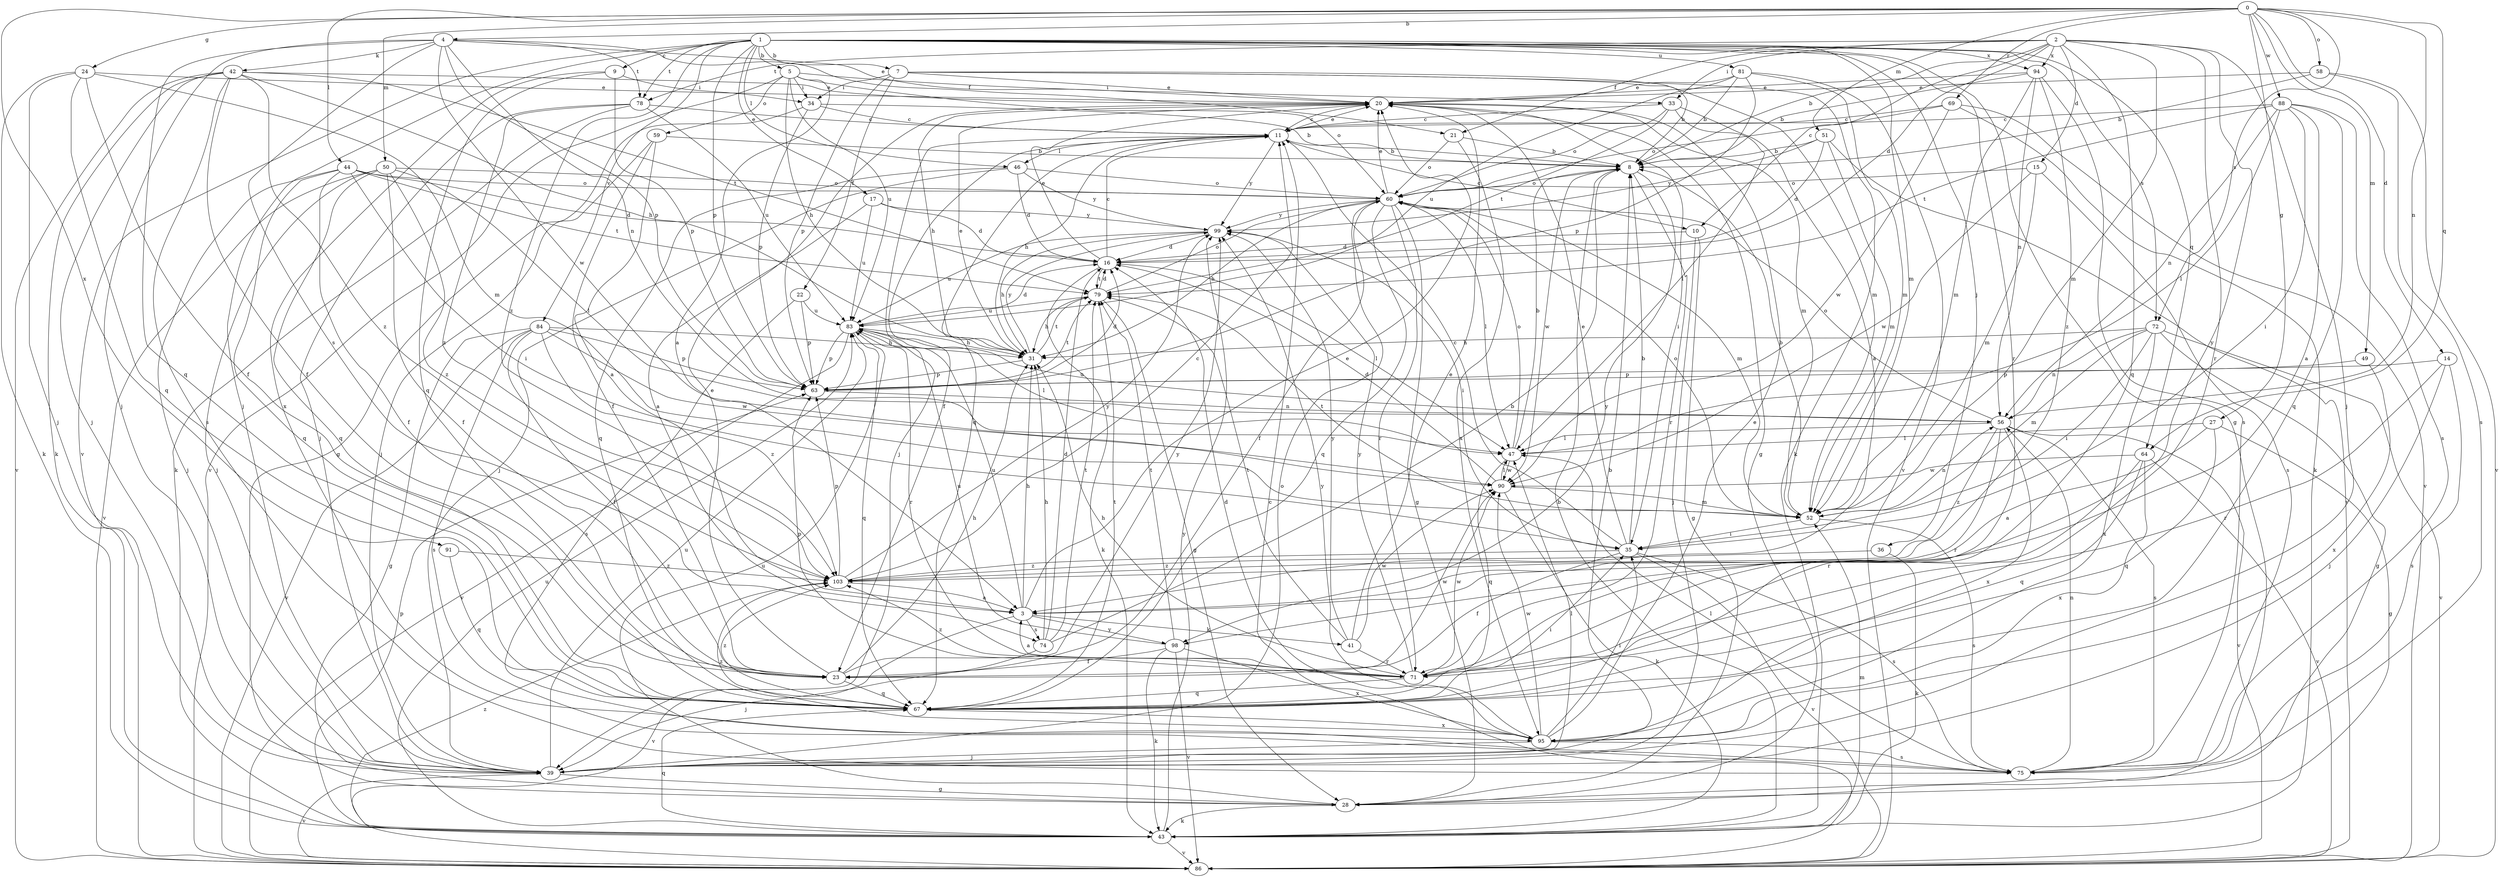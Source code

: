 strict digraph  {
0;
1;
2;
3;
4;
5;
7;
8;
9;
10;
11;
14;
15;
16;
17;
20;
21;
22;
23;
24;
27;
28;
31;
33;
34;
35;
36;
39;
41;
42;
43;
44;
46;
47;
49;
50;
51;
52;
56;
58;
59;
60;
63;
64;
67;
69;
71;
72;
74;
75;
78;
79;
81;
83;
84;
86;
88;
90;
91;
94;
95;
98;
99;
103;
0 -> 4  [label=b];
0 -> 14  [label=d];
0 -> 24  [label=g];
0 -> 27  [label=g];
0 -> 44  [label=l];
0 -> 49  [label=m];
0 -> 50  [label=m];
0 -> 51  [label=m];
0 -> 56  [label=n];
0 -> 58  [label=o];
0 -> 64  [label=q];
0 -> 69  [label=r];
0 -> 72  [label=s];
0 -> 88  [label=w];
0 -> 91  [label=x];
1 -> 5  [label=b];
1 -> 7  [label=b];
1 -> 9  [label=c];
1 -> 17  [label=e];
1 -> 28  [label=g];
1 -> 36  [label=j];
1 -> 39  [label=j];
1 -> 46  [label=l];
1 -> 52  [label=m];
1 -> 63  [label=p];
1 -> 64  [label=q];
1 -> 71  [label=r];
1 -> 72  [label=s];
1 -> 78  [label=t];
1 -> 81  [label=u];
1 -> 84  [label=v];
1 -> 86  [label=v];
1 -> 94  [label=x];
1 -> 103  [label=z];
2 -> 8  [label=b];
2 -> 10  [label=c];
2 -> 15  [label=d];
2 -> 16  [label=d];
2 -> 21  [label=f];
2 -> 33  [label=i];
2 -> 39  [label=j];
2 -> 52  [label=m];
2 -> 67  [label=q];
2 -> 71  [label=r];
2 -> 78  [label=t];
2 -> 94  [label=x];
2 -> 98  [label=y];
3 -> 20  [label=e];
3 -> 31  [label=h];
3 -> 41  [label=k];
3 -> 74  [label=s];
3 -> 83  [label=u];
3 -> 86  [label=v];
3 -> 98  [label=y];
4 -> 20  [label=e];
4 -> 21  [label=f];
4 -> 39  [label=j];
4 -> 42  [label=k];
4 -> 56  [label=n];
4 -> 63  [label=p];
4 -> 67  [label=q];
4 -> 74  [label=s];
4 -> 78  [label=t];
4 -> 90  [label=w];
5 -> 3  [label=a];
5 -> 31  [label=h];
5 -> 33  [label=i];
5 -> 34  [label=i];
5 -> 59  [label=o];
5 -> 60  [label=o];
5 -> 83  [label=u];
5 -> 86  [label=v];
7 -> 8  [label=b];
7 -> 20  [label=e];
7 -> 22  [label=f];
7 -> 34  [label=i];
7 -> 43  [label=k];
7 -> 52  [label=m];
7 -> 63  [label=p];
8 -> 60  [label=o];
8 -> 71  [label=r];
8 -> 90  [label=w];
8 -> 98  [label=y];
9 -> 34  [label=i];
9 -> 63  [label=p];
9 -> 67  [label=q];
9 -> 95  [label=x];
10 -> 16  [label=d];
10 -> 28  [label=g];
10 -> 39  [label=j];
11 -> 8  [label=b];
11 -> 10  [label=c];
11 -> 20  [label=e];
11 -> 23  [label=f];
11 -> 31  [label=h];
11 -> 39  [label=j];
11 -> 46  [label=l];
11 -> 67  [label=q];
11 -> 99  [label=y];
14 -> 39  [label=j];
14 -> 63  [label=p];
14 -> 71  [label=r];
14 -> 75  [label=s];
15 -> 52  [label=m];
15 -> 60  [label=o];
15 -> 75  [label=s];
15 -> 90  [label=w];
16 -> 11  [label=c];
16 -> 20  [label=e];
16 -> 43  [label=k];
16 -> 47  [label=l];
16 -> 79  [label=t];
17 -> 3  [label=a];
17 -> 16  [label=d];
17 -> 83  [label=u];
17 -> 99  [label=y];
20 -> 11  [label=c];
20 -> 28  [label=g];
20 -> 31  [label=h];
20 -> 35  [label=i];
20 -> 52  [label=m];
21 -> 8  [label=b];
21 -> 60  [label=o];
21 -> 95  [label=x];
22 -> 63  [label=p];
22 -> 75  [label=s];
22 -> 83  [label=u];
23 -> 20  [label=e];
23 -> 31  [label=h];
23 -> 67  [label=q];
23 -> 90  [label=w];
23 -> 99  [label=y];
24 -> 20  [label=e];
24 -> 23  [label=f];
24 -> 39  [label=j];
24 -> 43  [label=k];
24 -> 52  [label=m];
24 -> 67  [label=q];
27 -> 3  [label=a];
27 -> 28  [label=g];
27 -> 47  [label=l];
27 -> 67  [label=q];
28 -> 43  [label=k];
28 -> 83  [label=u];
31 -> 20  [label=e];
31 -> 63  [label=p];
31 -> 79  [label=t];
31 -> 99  [label=y];
33 -> 3  [label=a];
33 -> 11  [label=c];
33 -> 47  [label=l];
33 -> 60  [label=o];
33 -> 79  [label=t];
34 -> 8  [label=b];
34 -> 11  [label=c];
34 -> 28  [label=g];
34 -> 63  [label=p];
35 -> 8  [label=b];
35 -> 11  [label=c];
35 -> 20  [label=e];
35 -> 23  [label=f];
35 -> 75  [label=s];
35 -> 86  [label=v];
35 -> 103  [label=z];
36 -> 43  [label=k];
36 -> 103  [label=z];
39 -> 8  [label=b];
39 -> 28  [label=g];
39 -> 47  [label=l];
39 -> 60  [label=o];
39 -> 83  [label=u];
39 -> 86  [label=v];
41 -> 20  [label=e];
41 -> 71  [label=r];
41 -> 79  [label=t];
41 -> 90  [label=w];
41 -> 99  [label=y];
42 -> 20  [label=e];
42 -> 23  [label=f];
42 -> 31  [label=h];
42 -> 39  [label=j];
42 -> 43  [label=k];
42 -> 75  [label=s];
42 -> 79  [label=t];
42 -> 86  [label=v];
42 -> 103  [label=z];
43 -> 8  [label=b];
43 -> 52  [label=m];
43 -> 63  [label=p];
43 -> 67  [label=q];
43 -> 83  [label=u];
43 -> 86  [label=v];
43 -> 99  [label=y];
43 -> 103  [label=z];
44 -> 16  [label=d];
44 -> 23  [label=f];
44 -> 35  [label=i];
44 -> 39  [label=j];
44 -> 60  [label=o];
44 -> 67  [label=q];
44 -> 79  [label=t];
46 -> 16  [label=d];
46 -> 39  [label=j];
46 -> 60  [label=o];
46 -> 67  [label=q];
46 -> 99  [label=y];
47 -> 8  [label=b];
47 -> 60  [label=o];
47 -> 67  [label=q];
47 -> 90  [label=w];
49 -> 63  [label=p];
49 -> 95  [label=x];
50 -> 23  [label=f];
50 -> 39  [label=j];
50 -> 47  [label=l];
50 -> 60  [label=o];
50 -> 67  [label=q];
50 -> 86  [label=v];
50 -> 103  [label=z];
51 -> 8  [label=b];
51 -> 16  [label=d];
51 -> 52  [label=m];
51 -> 86  [label=v];
51 -> 99  [label=y];
52 -> 8  [label=b];
52 -> 35  [label=i];
52 -> 56  [label=n];
52 -> 60  [label=o];
52 -> 75  [label=s];
52 -> 79  [label=t];
56 -> 47  [label=l];
56 -> 60  [label=o];
56 -> 71  [label=r];
56 -> 75  [label=s];
56 -> 83  [label=u];
56 -> 86  [label=v];
56 -> 95  [label=x];
56 -> 103  [label=z];
58 -> 8  [label=b];
58 -> 20  [label=e];
58 -> 75  [label=s];
58 -> 86  [label=v];
59 -> 3  [label=a];
59 -> 8  [label=b];
59 -> 23  [label=f];
59 -> 39  [label=j];
60 -> 20  [label=e];
60 -> 23  [label=f];
60 -> 28  [label=g];
60 -> 31  [label=h];
60 -> 47  [label=l];
60 -> 52  [label=m];
60 -> 67  [label=q];
60 -> 71  [label=r];
60 -> 99  [label=y];
63 -> 16  [label=d];
63 -> 56  [label=n];
63 -> 79  [label=t];
64 -> 67  [label=q];
64 -> 71  [label=r];
64 -> 86  [label=v];
64 -> 90  [label=w];
64 -> 95  [label=x];
67 -> 35  [label=i];
67 -> 79  [label=t];
67 -> 95  [label=x];
67 -> 103  [label=z];
69 -> 11  [label=c];
69 -> 43  [label=k];
69 -> 60  [label=o];
69 -> 86  [label=v];
69 -> 90  [label=w];
71 -> 3  [label=a];
71 -> 31  [label=h];
71 -> 63  [label=p];
71 -> 67  [label=q];
71 -> 90  [label=w];
71 -> 99  [label=y];
71 -> 103  [label=z];
72 -> 28  [label=g];
72 -> 31  [label=h];
72 -> 35  [label=i];
72 -> 52  [label=m];
72 -> 56  [label=n];
72 -> 86  [label=v];
72 -> 95  [label=x];
74 -> 8  [label=b];
74 -> 16  [label=d];
74 -> 31  [label=h];
74 -> 39  [label=j];
74 -> 79  [label=t];
75 -> 47  [label=l];
75 -> 56  [label=n];
78 -> 11  [label=c];
78 -> 39  [label=j];
78 -> 43  [label=k];
78 -> 83  [label=u];
78 -> 103  [label=z];
79 -> 16  [label=d];
79 -> 28  [label=g];
79 -> 31  [label=h];
79 -> 60  [label=o];
79 -> 83  [label=u];
81 -> 8  [label=b];
81 -> 20  [label=e];
81 -> 52  [label=m];
81 -> 63  [label=p];
81 -> 83  [label=u];
81 -> 86  [label=v];
83 -> 16  [label=d];
83 -> 31  [label=h];
83 -> 47  [label=l];
83 -> 63  [label=p];
83 -> 67  [label=q];
83 -> 71  [label=r];
83 -> 86  [label=v];
84 -> 23  [label=f];
84 -> 28  [label=g];
84 -> 31  [label=h];
84 -> 63  [label=p];
84 -> 75  [label=s];
84 -> 86  [label=v];
84 -> 90  [label=w];
84 -> 103  [label=z];
86 -> 11  [label=c];
88 -> 3  [label=a];
88 -> 11  [label=c];
88 -> 35  [label=i];
88 -> 47  [label=l];
88 -> 56  [label=n];
88 -> 67  [label=q];
88 -> 75  [label=s];
88 -> 79  [label=t];
90 -> 16  [label=d];
90 -> 43  [label=k];
90 -> 47  [label=l];
90 -> 52  [label=m];
91 -> 67  [label=q];
91 -> 103  [label=z];
94 -> 8  [label=b];
94 -> 20  [label=e];
94 -> 52  [label=m];
94 -> 56  [label=n];
94 -> 75  [label=s];
94 -> 103  [label=z];
95 -> 16  [label=d];
95 -> 20  [label=e];
95 -> 35  [label=i];
95 -> 39  [label=j];
95 -> 75  [label=s];
95 -> 90  [label=w];
95 -> 99  [label=y];
95 -> 103  [label=z];
98 -> 23  [label=f];
98 -> 43  [label=k];
98 -> 79  [label=t];
98 -> 83  [label=u];
98 -> 86  [label=v];
98 -> 95  [label=x];
99 -> 16  [label=d];
99 -> 31  [label=h];
99 -> 35  [label=i];
99 -> 83  [label=u];
103 -> 3  [label=a];
103 -> 11  [label=c];
103 -> 63  [label=p];
103 -> 99  [label=y];
}
